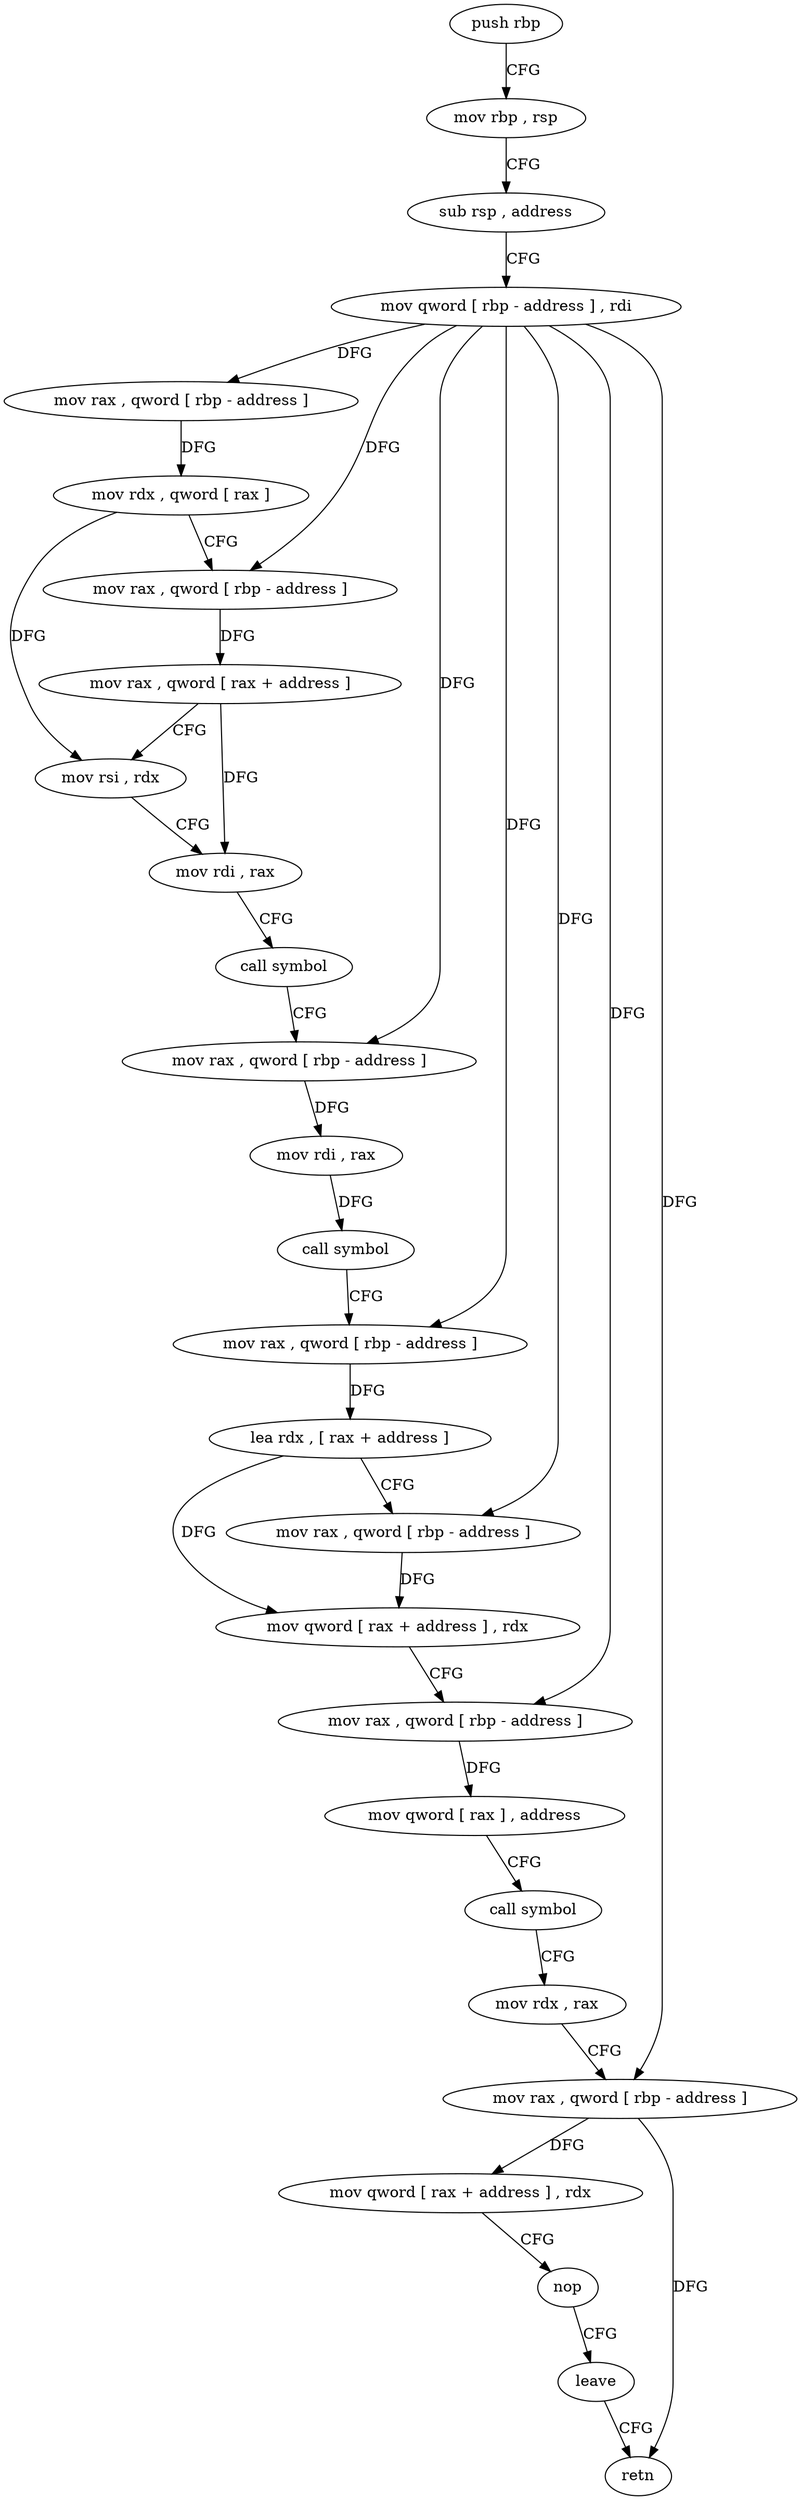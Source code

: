 digraph "func" {
"4426881" [label = "push rbp" ]
"4426882" [label = "mov rbp , rsp" ]
"4426885" [label = "sub rsp , address" ]
"4426889" [label = "mov qword [ rbp - address ] , rdi" ]
"4426893" [label = "mov rax , qword [ rbp - address ]" ]
"4426897" [label = "mov rdx , qword [ rax ]" ]
"4426900" [label = "mov rax , qword [ rbp - address ]" ]
"4426904" [label = "mov rax , qword [ rax + address ]" ]
"4426908" [label = "mov rsi , rdx" ]
"4426911" [label = "mov rdi , rax" ]
"4426914" [label = "call symbol" ]
"4426919" [label = "mov rax , qword [ rbp - address ]" ]
"4426923" [label = "mov rdi , rax" ]
"4426926" [label = "call symbol" ]
"4426931" [label = "mov rax , qword [ rbp - address ]" ]
"4426935" [label = "lea rdx , [ rax + address ]" ]
"4426939" [label = "mov rax , qword [ rbp - address ]" ]
"4426943" [label = "mov qword [ rax + address ] , rdx" ]
"4426947" [label = "mov rax , qword [ rbp - address ]" ]
"4426951" [label = "mov qword [ rax ] , address" ]
"4426958" [label = "call symbol" ]
"4426963" [label = "mov rdx , rax" ]
"4426966" [label = "mov rax , qword [ rbp - address ]" ]
"4426970" [label = "mov qword [ rax + address ] , rdx" ]
"4426974" [label = "nop" ]
"4426975" [label = "leave" ]
"4426976" [label = "retn" ]
"4426881" -> "4426882" [ label = "CFG" ]
"4426882" -> "4426885" [ label = "CFG" ]
"4426885" -> "4426889" [ label = "CFG" ]
"4426889" -> "4426893" [ label = "DFG" ]
"4426889" -> "4426900" [ label = "DFG" ]
"4426889" -> "4426919" [ label = "DFG" ]
"4426889" -> "4426931" [ label = "DFG" ]
"4426889" -> "4426939" [ label = "DFG" ]
"4426889" -> "4426947" [ label = "DFG" ]
"4426889" -> "4426966" [ label = "DFG" ]
"4426893" -> "4426897" [ label = "DFG" ]
"4426897" -> "4426900" [ label = "CFG" ]
"4426897" -> "4426908" [ label = "DFG" ]
"4426900" -> "4426904" [ label = "DFG" ]
"4426904" -> "4426908" [ label = "CFG" ]
"4426904" -> "4426911" [ label = "DFG" ]
"4426908" -> "4426911" [ label = "CFG" ]
"4426911" -> "4426914" [ label = "CFG" ]
"4426914" -> "4426919" [ label = "CFG" ]
"4426919" -> "4426923" [ label = "DFG" ]
"4426923" -> "4426926" [ label = "DFG" ]
"4426926" -> "4426931" [ label = "CFG" ]
"4426931" -> "4426935" [ label = "DFG" ]
"4426935" -> "4426939" [ label = "CFG" ]
"4426935" -> "4426943" [ label = "DFG" ]
"4426939" -> "4426943" [ label = "DFG" ]
"4426943" -> "4426947" [ label = "CFG" ]
"4426947" -> "4426951" [ label = "DFG" ]
"4426951" -> "4426958" [ label = "CFG" ]
"4426958" -> "4426963" [ label = "CFG" ]
"4426963" -> "4426966" [ label = "CFG" ]
"4426966" -> "4426970" [ label = "DFG" ]
"4426966" -> "4426976" [ label = "DFG" ]
"4426970" -> "4426974" [ label = "CFG" ]
"4426974" -> "4426975" [ label = "CFG" ]
"4426975" -> "4426976" [ label = "CFG" ]
}

